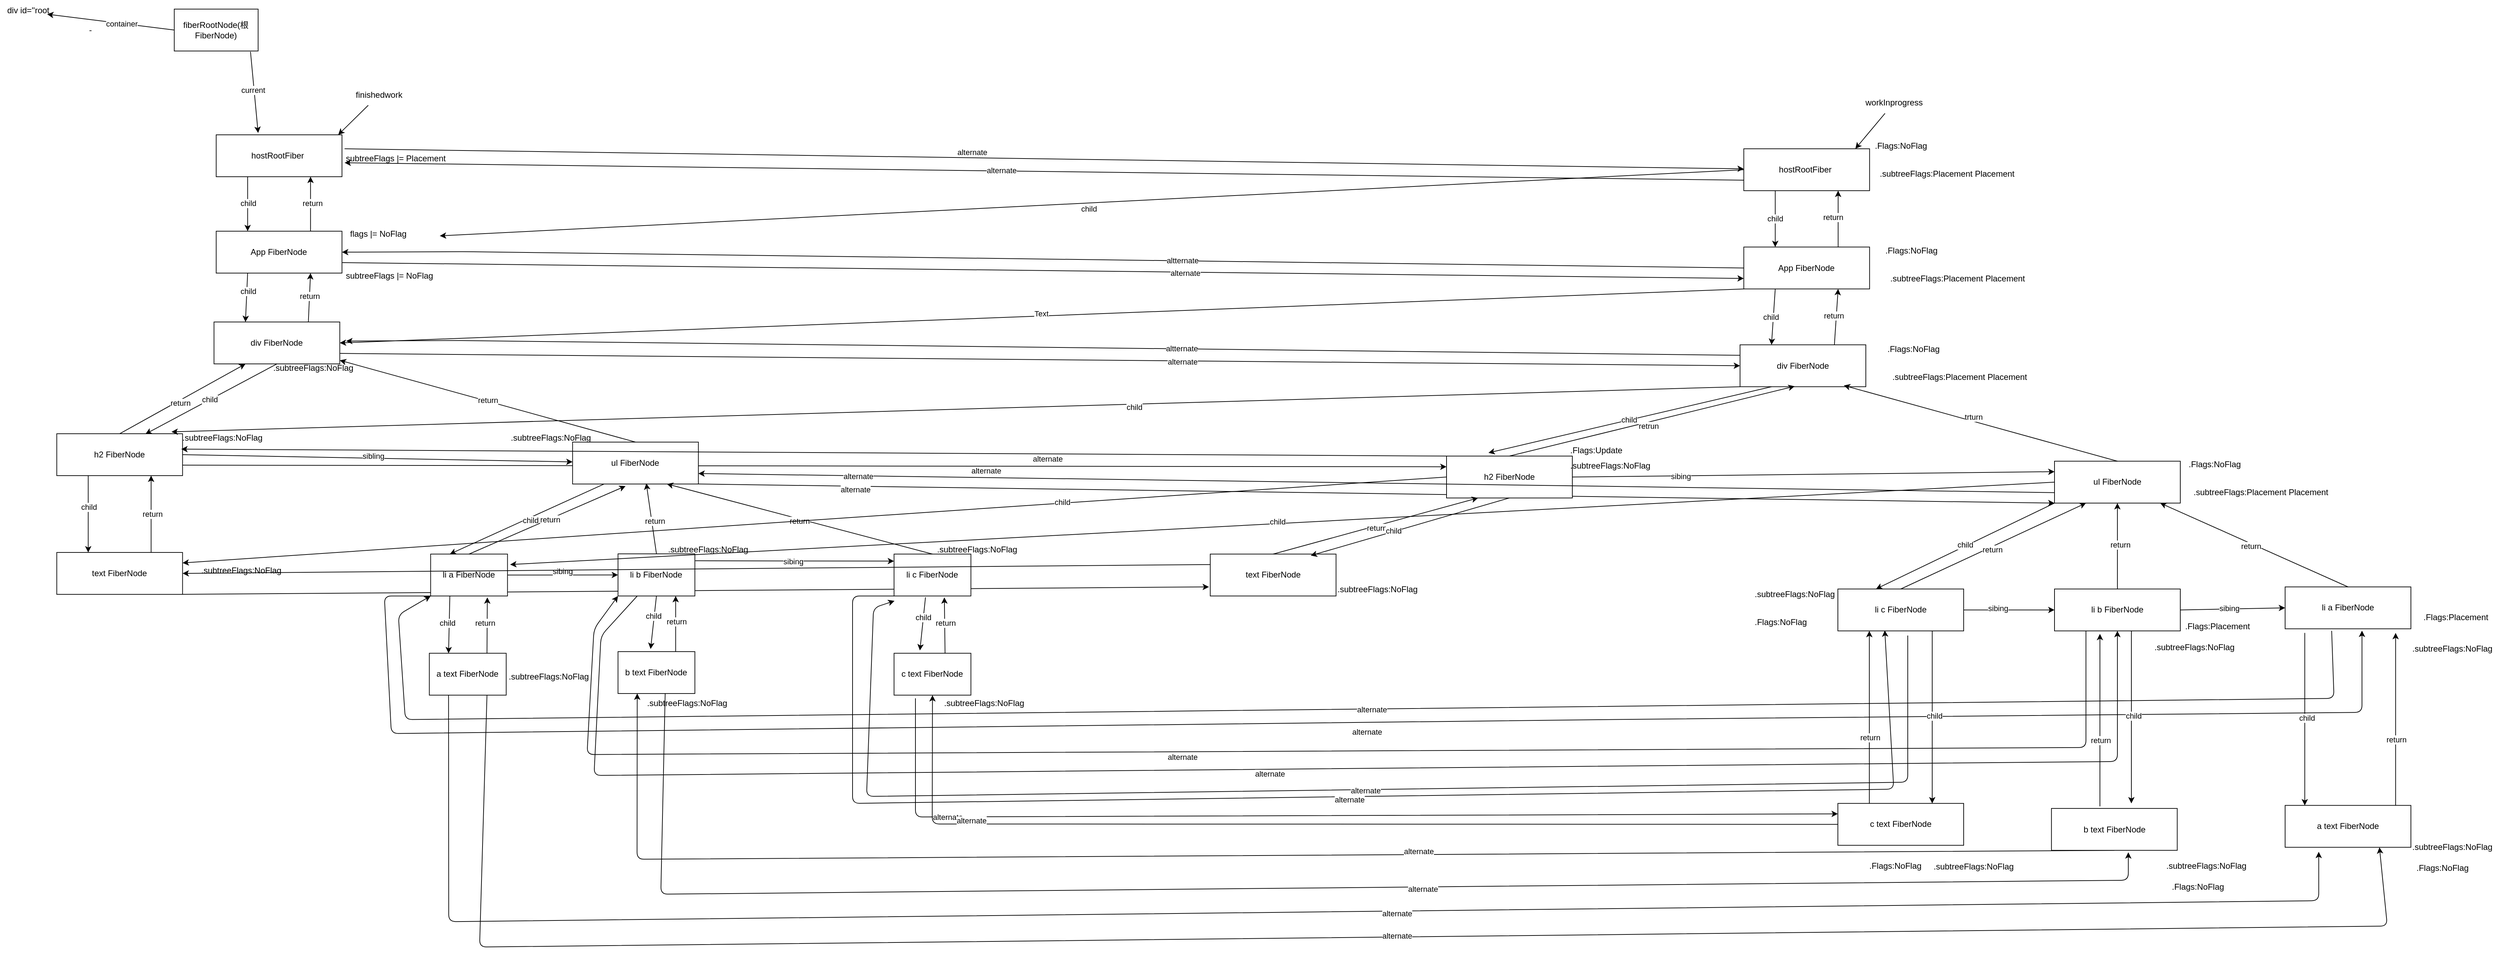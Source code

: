 <mxfile>
    <diagram id="gsPX4oTVRDO457Spd-DP" name="Page-1">
        <mxGraphModel dx="-7962" dy="-8351" grid="1" gridSize="10" guides="1" tooltips="1" connect="1" arrows="1" fold="1" page="1" pageScale="1" pageWidth="10000" pageHeight="10000" math="0" shadow="0">
            <root>
                <mxCell id="0"/>
                <mxCell id="1" parent="0"/>
                <mxCell id="218" value=".Flags:Placement" style="text;whiteSpace=wrap;" vertex="1" parent="1">
                    <mxGeometry x="14015" y="11655.6" width="110" height="40" as="geometry"/>
                </mxCell>
                <mxCell id="219" style="edgeStyle=none;html=1;exitX=0.909;exitY=1.018;exitDx=0;exitDy=0;exitPerimeter=0;" edge="1" parent="1" source="221">
                    <mxGeometry relative="1" as="geometry">
                        <mxPoint x="11259.37" y="10963.36" as="targetPoint"/>
                    </mxGeometry>
                </mxCell>
                <mxCell id="220" value="current" style="edgeLabel;html=1;align=center;verticalAlign=middle;resizable=0;points=[];" vertex="1" connectable="0" parent="219">
                    <mxGeometry x="-0.067" y="-2" relative="1" as="geometry">
                        <mxPoint as="offset"/>
                    </mxGeometry>
                </mxCell>
                <mxCell id="221" value="fiberRootNode(根FiberNode)" style="rounded=0;whiteSpace=wrap;html=1;" vertex="1" parent="1">
                    <mxGeometry x="11139.37" y="10786.04" width="120" height="60" as="geometry"/>
                </mxCell>
                <mxCell id="222" value="-" style="text;html=1;align=center;verticalAlign=middle;resizable=0;points=[];autosize=1;strokeColor=none;fillColor=none;" vertex="1" parent="1">
                    <mxGeometry x="11004.37" y="10801.04" width="30" height="30" as="geometry"/>
                </mxCell>
                <mxCell id="223" value="" style="endArrow=classic;html=1;exitX=0;exitY=0.5;exitDx=0;exitDy=0;" edge="1" parent="1" source="221">
                    <mxGeometry width="50" height="50" relative="1" as="geometry">
                        <mxPoint x="10719.37" y="10846.04" as="sourcePoint"/>
                        <mxPoint x="10957.5" y="10793.36" as="targetPoint"/>
                    </mxGeometry>
                </mxCell>
                <mxCell id="224" value="container" style="edgeLabel;html=1;align=center;verticalAlign=middle;resizable=0;points=[];" vertex="1" connectable="0" parent="223">
                    <mxGeometry x="-0.156" relative="1" as="geometry">
                        <mxPoint x="1" as="offset"/>
                    </mxGeometry>
                </mxCell>
                <mxCell id="225" style="edgeStyle=none;html=1;exitX=0.25;exitY=1;exitDx=0;exitDy=0;entryX=0.25;entryY=0;entryDx=0;entryDy=0;" edge="1" parent="1" source="227" target="233">
                    <mxGeometry relative="1" as="geometry"/>
                </mxCell>
                <mxCell id="226" value="child" style="edgeLabel;html=1;align=center;verticalAlign=middle;resizable=0;points=[];" vertex="1" connectable="0" parent="225">
                    <mxGeometry x="0.165" y="1" relative="1" as="geometry">
                        <mxPoint x="-1" y="-8" as="offset"/>
                    </mxGeometry>
                </mxCell>
                <mxCell id="227" value="hostRootFiber&amp;nbsp;" style="rounded=0;whiteSpace=wrap;html=1;" vertex="1" parent="1">
                    <mxGeometry x="11199.37" y="10966.04" width="180" height="60" as="geometry"/>
                </mxCell>
                <mxCell id="228" style="edgeStyle=none;html=1;exitX=0.75;exitY=0;exitDx=0;exitDy=0;entryX=0.75;entryY=1;entryDx=0;entryDy=0;" edge="1" parent="1" source="233" target="227">
                    <mxGeometry relative="1" as="geometry"/>
                </mxCell>
                <mxCell id="229" value="return" style="edgeLabel;html=1;align=center;verticalAlign=middle;resizable=0;points=[];" vertex="1" connectable="0" parent="228">
                    <mxGeometry x="0.034" y="-2" relative="1" as="geometry">
                        <mxPoint as="offset"/>
                    </mxGeometry>
                </mxCell>
                <mxCell id="230" style="edgeStyle=none;html=1;exitX=1;exitY=0.5;exitDx=0;exitDy=0;entryX=1;entryY=0.75;entryDx=0;entryDy=0;" edge="1" parent="1" source="233">
                    <mxGeometry relative="1" as="geometry">
                        <mxPoint x="11203.12" y="11134.04" as="targetPoint"/>
                    </mxGeometry>
                </mxCell>
                <mxCell id="231" style="edgeStyle=none;html=1;exitX=1;exitY=0.75;exitDx=0;exitDy=0;entryX=0;entryY=0.75;entryDx=0;entryDy=0;" edge="1" parent="1" source="233" target="334">
                    <mxGeometry relative="1" as="geometry"/>
                </mxCell>
                <mxCell id="232" value="alternate" style="edgeLabel;html=1;align=center;verticalAlign=middle;resizable=0;points=[];" vertex="1" connectable="0" parent="231">
                    <mxGeometry x="0.203" y="-1" relative="1" as="geometry">
                        <mxPoint as="offset"/>
                    </mxGeometry>
                </mxCell>
                <mxCell id="233" value="App FiberNode" style="rounded=0;whiteSpace=wrap;html=1;" vertex="1" parent="1">
                    <mxGeometry x="11199.37" y="11104.04" width="180" height="60" as="geometry"/>
                </mxCell>
                <mxCell id="234" style="edgeStyle=none;html=1;exitX=0.25;exitY=1;exitDx=0;exitDy=0;entryX=0.25;entryY=0;entryDx=0;entryDy=0;" edge="1" parent="1" target="238">
                    <mxGeometry relative="1" as="geometry">
                        <mxPoint x="11244.37" y="11164.04" as="sourcePoint"/>
                    </mxGeometry>
                </mxCell>
                <mxCell id="235" value="child" style="edgeLabel;html=1;align=center;verticalAlign=middle;resizable=0;points=[];" vertex="1" connectable="0" parent="234">
                    <mxGeometry x="-0.264" y="2" relative="1" as="geometry">
                        <mxPoint as="offset"/>
                    </mxGeometry>
                </mxCell>
                <mxCell id="236" style="edgeStyle=none;html=1;exitX=0.75;exitY=0;exitDx=0;exitDy=0;entryX=0.75;entryY=1;entryDx=0;entryDy=0;" edge="1" parent="1" source="238">
                    <mxGeometry relative="1" as="geometry">
                        <mxPoint x="11334.37" y="11164.04" as="targetPoint"/>
                    </mxGeometry>
                </mxCell>
                <mxCell id="237" value="return" style="edgeLabel;html=1;align=center;verticalAlign=middle;resizable=0;points=[];" vertex="1" connectable="0" parent="236">
                    <mxGeometry x="0.052" relative="1" as="geometry">
                        <mxPoint as="offset"/>
                    </mxGeometry>
                </mxCell>
                <mxCell id="238" value="div FiberNode" style="rounded=0;whiteSpace=wrap;html=1;" vertex="1" parent="1">
                    <mxGeometry x="11196.24" y="11234.04" width="180" height="60" as="geometry"/>
                </mxCell>
                <mxCell id="239" style="edgeStyle=none;html=1;exitX=0.5;exitY=0;exitDx=0;exitDy=0;entryX=0.25;entryY=1;entryDx=0;entryDy=0;" edge="1" parent="1" source="247" target="238">
                    <mxGeometry relative="1" as="geometry"/>
                </mxCell>
                <mxCell id="240" value="return" style="edgeLabel;html=1;align=center;verticalAlign=middle;resizable=0;points=[];" vertex="1" connectable="0" parent="239">
                    <mxGeometry x="-0.057" y="-3" relative="1" as="geometry">
                        <mxPoint as="offset"/>
                    </mxGeometry>
                </mxCell>
                <mxCell id="241" style="edgeStyle=none;html=1;exitX=1;exitY=0.5;exitDx=0;exitDy=0;" edge="1" parent="1" source="247" target="254">
                    <mxGeometry relative="1" as="geometry"/>
                </mxCell>
                <mxCell id="242" value="sibling" style="edgeLabel;html=1;align=center;verticalAlign=middle;resizable=0;points=[];" vertex="1" connectable="0" parent="241">
                    <mxGeometry x="-0.022" y="3" relative="1" as="geometry">
                        <mxPoint as="offset"/>
                    </mxGeometry>
                </mxCell>
                <mxCell id="243" style="edgeStyle=none;html=1;exitX=0.25;exitY=1;exitDx=0;exitDy=0;entryX=0.25;entryY=0;entryDx=0;entryDy=0;" edge="1" parent="1" source="247" target="263">
                    <mxGeometry relative="1" as="geometry"/>
                </mxCell>
                <mxCell id="244" value="child" style="edgeLabel;html=1;align=center;verticalAlign=middle;resizable=0;points=[];" vertex="1" connectable="0" parent="243">
                    <mxGeometry x="-0.191" y="1" relative="1" as="geometry">
                        <mxPoint as="offset"/>
                    </mxGeometry>
                </mxCell>
                <mxCell id="245" style="edgeStyle=none;html=1;exitX=1;exitY=0.75;exitDx=0;exitDy=0;" edge="1" parent="1" source="247">
                    <mxGeometry relative="1" as="geometry">
                        <mxPoint x="12960" y="11441.36" as="targetPoint"/>
                    </mxGeometry>
                </mxCell>
                <mxCell id="246" value="alternate" style="edgeLabel;html=1;align=center;verticalAlign=middle;resizable=0;points=[];" vertex="1" connectable="0" parent="245">
                    <mxGeometry x="0.27" y="-6" relative="1" as="geometry">
                        <mxPoint x="1" as="offset"/>
                    </mxGeometry>
                </mxCell>
                <mxCell id="247" value="h2 FiberNode" style="rounded=0;whiteSpace=wrap;html=1;" vertex="1" parent="1">
                    <mxGeometry x="10971.24" y="11394.04" width="180" height="60" as="geometry"/>
                </mxCell>
                <mxCell id="248" style="edgeStyle=none;html=1;exitX=0.5;exitY=0;exitDx=0;exitDy=0;" edge="1" parent="1" source="254" target="238">
                    <mxGeometry relative="1" as="geometry"/>
                </mxCell>
                <mxCell id="249" value="return" style="edgeLabel;html=1;align=center;verticalAlign=middle;resizable=0;points=[];" vertex="1" connectable="0" parent="248">
                    <mxGeometry x="0.003" y="-2" relative="1" as="geometry">
                        <mxPoint as="offset"/>
                    </mxGeometry>
                </mxCell>
                <mxCell id="250" style="edgeStyle=none;html=1;exitX=0.25;exitY=1;exitDx=0;exitDy=0;entryX=0.25;entryY=0;entryDx=0;entryDy=0;" edge="1" parent="1" source="254" target="272">
                    <mxGeometry relative="1" as="geometry"/>
                </mxCell>
                <mxCell id="251" value="child" style="edgeLabel;html=1;align=center;verticalAlign=middle;resizable=0;points=[];" vertex="1" connectable="0" parent="250">
                    <mxGeometry x="-0.03" y="3" relative="1" as="geometry">
                        <mxPoint as="offset"/>
                    </mxGeometry>
                </mxCell>
                <mxCell id="252" style="edgeStyle=none;html=1;exitX=1;exitY=1;exitDx=0;exitDy=0;entryX=0;entryY=1;entryDx=0;entryDy=0;" edge="1" parent="1" source="254" target="357">
                    <mxGeometry relative="1" as="geometry"/>
                </mxCell>
                <mxCell id="253" value="alternate" style="edgeLabel;html=1;align=center;verticalAlign=middle;resizable=0;points=[];" vertex="1" connectable="0" parent="252">
                    <mxGeometry x="-0.768" y="-5" relative="1" as="geometry">
                        <mxPoint x="-1" as="offset"/>
                    </mxGeometry>
                </mxCell>
                <mxCell id="254" value="ul FiberNode" style="rounded=0;whiteSpace=wrap;html=1;" vertex="1" parent="1">
                    <mxGeometry x="11709.37" y="11406.04" width="180" height="60" as="geometry"/>
                </mxCell>
                <mxCell id="255" style="edgeStyle=none;html=1;exitX=0.5;exitY=1;exitDx=0;exitDy=0;entryX=0.705;entryY=0.007;entryDx=0;entryDy=0;entryPerimeter=0;" edge="1" parent="1" source="238" target="247">
                    <mxGeometry relative="1" as="geometry"/>
                </mxCell>
                <mxCell id="256" value="child" style="edgeLabel;html=1;align=center;verticalAlign=middle;resizable=0;points=[];" vertex="1" connectable="0" parent="255">
                    <mxGeometry x="0.023" relative="1" as="geometry">
                        <mxPoint y="-1" as="offset"/>
                    </mxGeometry>
                </mxCell>
                <mxCell id="257" value="div id=&#39;&#39;root" style="text;html=1;align=center;verticalAlign=middle;resizable=0;points=[];autosize=1;strokeColor=none;fillColor=none;" vertex="1" parent="1">
                    <mxGeometry x="10890" y="10773.36" width="80" height="30" as="geometry"/>
                </mxCell>
                <mxCell id="258" style="edgeStyle=none;html=1;entryX=1;entryY=0;entryDx=0;entryDy=0;" edge="1" parent="1" source="259">
                    <mxGeometry relative="1" as="geometry">
                        <mxPoint x="11374" y="10966.04" as="targetPoint"/>
                    </mxGeometry>
                </mxCell>
                <mxCell id="259" value="finishedwork" style="text;html=1;align=center;verticalAlign=middle;resizable=0;points=[];autosize=1;strokeColor=none;fillColor=none;" vertex="1" parent="1">
                    <mxGeometry x="11387.23" y="10893.72" width="90" height="30" as="geometry"/>
                </mxCell>
                <mxCell id="260" style="edgeStyle=none;html=1;exitX=0.75;exitY=0;exitDx=0;exitDy=0;entryX=0.75;entryY=1;entryDx=0;entryDy=0;" edge="1" parent="1" source="263" target="247">
                    <mxGeometry relative="1" as="geometry"/>
                </mxCell>
                <mxCell id="261" value="return" style="edgeLabel;html=1;align=center;verticalAlign=middle;resizable=0;points=[];" vertex="1" connectable="0" parent="260">
                    <mxGeometry x="0.023" y="-2" relative="1" as="geometry">
                        <mxPoint y="1" as="offset"/>
                    </mxGeometry>
                </mxCell>
                <mxCell id="262" style="edgeStyle=none;html=1;exitX=1;exitY=1;exitDx=0;exitDy=0;" edge="1" parent="1" source="263">
                    <mxGeometry relative="1" as="geometry">
                        <mxPoint x="12620" y="11613.36" as="targetPoint"/>
                    </mxGeometry>
                </mxCell>
                <mxCell id="263" value="text FiberNode" style="rounded=0;whiteSpace=wrap;html=1;" vertex="1" parent="1">
                    <mxGeometry x="10971.24" y="11564.04" width="180" height="60" as="geometry"/>
                </mxCell>
                <mxCell id="264" value=".subtreeFlags:NoFlag" style="text;whiteSpace=wrap;" vertex="1" parent="1">
                    <mxGeometry x="11616.24" y="11728.36" width="110" height="40" as="geometry"/>
                </mxCell>
                <mxCell id="265" value=".subtreeFlags:NoFlag" style="text;whiteSpace=wrap;" vertex="1" parent="1">
                    <mxGeometry x="11149.37" y="11386.04" width="110" height="40" as="geometry"/>
                </mxCell>
                <mxCell id="266" style="edgeStyle=none;html=1;exitX=1;exitY=0.5;exitDx=0;exitDy=0;entryX=0;entryY=0.5;entryDx=0;entryDy=0;" edge="1" parent="1" source="272" target="277">
                    <mxGeometry relative="1" as="geometry"/>
                </mxCell>
                <mxCell id="267" value="sibing" style="edgeLabel;html=1;align=center;verticalAlign=middle;resizable=0;points=[];" vertex="1" connectable="0" parent="266">
                    <mxGeometry x="-0.008" y="6" relative="1" as="geometry">
                        <mxPoint as="offset"/>
                    </mxGeometry>
                </mxCell>
                <mxCell id="268" style="edgeStyle=none;html=1;exitX=0.25;exitY=1;exitDx=0;exitDy=0;entryX=0.25;entryY=0;entryDx=0;entryDy=0;" edge="1" parent="1" source="272" target="292">
                    <mxGeometry relative="1" as="geometry"/>
                </mxCell>
                <mxCell id="269" value="child" style="edgeLabel;html=1;align=center;verticalAlign=middle;resizable=0;points=[];" vertex="1" connectable="0" parent="268">
                    <mxGeometry x="-0.058" y="-3" relative="1" as="geometry">
                        <mxPoint as="offset"/>
                    </mxGeometry>
                </mxCell>
                <mxCell id="270" style="edgeStyle=none;html=1;exitX=0;exitY=1;exitDx=0;exitDy=0;" edge="1" parent="1" source="272">
                    <mxGeometry relative="1" as="geometry">
                        <mxPoint x="14270" y="11676" as="targetPoint"/>
                        <Array as="points">
                            <mxPoint x="11440" y="11626.36"/>
                            <mxPoint x="11450" y="11823.36"/>
                            <mxPoint x="13190" y="11803.36"/>
                            <mxPoint x="14270" y="11793"/>
                        </Array>
                    </mxGeometry>
                </mxCell>
                <mxCell id="271" value="alternate" style="edgeLabel;html=1;align=center;verticalAlign=middle;resizable=0;points=[];" vertex="1" connectable="0" parent="270">
                    <mxGeometry x="0.037" y="-13" relative="1" as="geometry">
                        <mxPoint as="offset"/>
                    </mxGeometry>
                </mxCell>
                <mxCell id="272" value="li a FiberNode" style="rounded=0;whiteSpace=wrap;html=1;" vertex="1" parent="1">
                    <mxGeometry x="11506.24" y="11566.36" width="110" height="60" as="geometry"/>
                </mxCell>
                <mxCell id="273" style="edgeStyle=none;html=1;exitX=1.006;exitY=0.164;exitDx=0;exitDy=0;entryX=0;entryY=0.75;entryDx=0;entryDy=0;exitPerimeter=0;" edge="1" parent="1" source="277">
                    <mxGeometry relative="1" as="geometry">
                        <mxPoint x="11919.37" y="11576.36" as="sourcePoint"/>
                        <mxPoint x="12169.37" y="11576.44" as="targetPoint"/>
                    </mxGeometry>
                </mxCell>
                <mxCell id="274" value="sibing" style="edgeLabel;html=1;align=center;verticalAlign=middle;resizable=0;points=[];" vertex="1" connectable="0" parent="273">
                    <mxGeometry x="-0.016" y="-1" relative="1" as="geometry">
                        <mxPoint as="offset"/>
                    </mxGeometry>
                </mxCell>
                <mxCell id="275" style="edgeStyle=none;html=1;exitX=0.25;exitY=1;exitDx=0;exitDy=0;entryX=0.5;entryY=1;entryDx=0;entryDy=0;" edge="1" parent="1" source="277" target="386">
                    <mxGeometry relative="1" as="geometry">
                        <mxPoint x="11750" y="11933.36" as="targetPoint"/>
                        <Array as="points">
                            <mxPoint x="11750" y="11683.36"/>
                            <mxPoint x="11740" y="11883.36"/>
                            <mxPoint x="13920" y="11863.36"/>
                        </Array>
                    </mxGeometry>
                </mxCell>
                <mxCell id="276" value="alternate" style="edgeLabel;html=1;align=center;verticalAlign=middle;resizable=0;points=[];" vertex="1" connectable="0" parent="275">
                    <mxGeometry x="-0.058" y="-5" relative="1" as="geometry">
                        <mxPoint x="-1" y="1" as="offset"/>
                    </mxGeometry>
                </mxCell>
                <mxCell id="277" value="li b FiberNode" style="rounded=0;whiteSpace=wrap;html=1;" vertex="1" parent="1">
                    <mxGeometry x="11774.37" y="11566.04" width="110" height="60.32" as="geometry"/>
                </mxCell>
                <mxCell id="278" style="edgeStyle=none;html=1;exitX=0.5;exitY=0;exitDx=0;exitDy=0;entryX=0.75;entryY=1;entryDx=0;entryDy=0;" edge="1" parent="1" source="282" target="254">
                    <mxGeometry relative="1" as="geometry"/>
                </mxCell>
                <mxCell id="279" value="return" style="edgeLabel;html=1;align=center;verticalAlign=middle;resizable=0;points=[];" vertex="1" connectable="0" parent="278">
                    <mxGeometry x="-0.002" y="3" relative="1" as="geometry">
                        <mxPoint as="offset"/>
                    </mxGeometry>
                </mxCell>
                <mxCell id="280" style="edgeStyle=none;html=1;exitX=0;exitY=1;exitDx=0;exitDy=0;entryX=0.373;entryY=0.988;entryDx=0;entryDy=0;entryPerimeter=0;" edge="1" parent="1" source="282" target="379">
                    <mxGeometry relative="1" as="geometry">
                        <mxPoint x="12140" y="11963.36" as="targetPoint"/>
                        <Array as="points">
                            <mxPoint x="12110" y="11626.36"/>
                            <mxPoint x="12110" y="11923.36"/>
                            <mxPoint x="13600" y="11903"/>
                        </Array>
                    </mxGeometry>
                </mxCell>
                <mxCell id="281" value="alternate" style="edgeLabel;html=1;align=center;verticalAlign=middle;resizable=0;points=[];" vertex="1" connectable="0" parent="280">
                    <mxGeometry x="0.03" y="-4" relative="1" as="geometry">
                        <mxPoint x="-1" as="offset"/>
                    </mxGeometry>
                </mxCell>
                <mxCell id="282" value="li c FiberNode" style="rounded=0;whiteSpace=wrap;html=1;" vertex="1" parent="1">
                    <mxGeometry x="12169.37" y="11566.36" width="110" height="60" as="geometry"/>
                </mxCell>
                <mxCell id="283" style="edgeStyle=none;html=1;exitX=0.5;exitY=0;exitDx=0;exitDy=0;entryX=0.421;entryY=1.049;entryDx=0;entryDy=0;entryPerimeter=0;" edge="1" parent="1" source="272" target="254">
                    <mxGeometry relative="1" as="geometry"/>
                </mxCell>
                <mxCell id="284" value="return" style="edgeLabel;html=1;align=center;verticalAlign=middle;resizable=0;points=[];" vertex="1" connectable="0" parent="283">
                    <mxGeometry x="0.033" y="-1" relative="1" as="geometry">
                        <mxPoint as="offset"/>
                    </mxGeometry>
                </mxCell>
                <mxCell id="285" style="edgeStyle=none;html=1;exitX=0.5;exitY=0;exitDx=0;exitDy=0;entryX=0.586;entryY=0.984;entryDx=0;entryDy=0;entryPerimeter=0;" edge="1" parent="1" source="277" target="254">
                    <mxGeometry relative="1" as="geometry">
                        <mxPoint x="11664.37" y="11456.04" as="targetPoint"/>
                    </mxGeometry>
                </mxCell>
                <mxCell id="286" value="return" style="edgeLabel;html=1;align=center;verticalAlign=middle;resizable=0;points=[];" vertex="1" connectable="0" parent="285">
                    <mxGeometry x="-0.077" y="-4" relative="1" as="geometry">
                        <mxPoint as="offset"/>
                    </mxGeometry>
                </mxCell>
                <mxCell id="287" style="edgeStyle=none;html=1;entryX=0;entryY=0.25;entryDx=0;entryDy=0;" edge="1" parent="1" target="398">
                    <mxGeometry relative="1" as="geometry">
                        <Array as="points">
                            <mxPoint x="12200" y="11942.82"/>
                        </Array>
                        <mxPoint x="12200" y="11772.82" as="sourcePoint"/>
                    </mxGeometry>
                </mxCell>
                <mxCell id="288" value="alternate" style="edgeLabel;html=1;align=center;verticalAlign=middle;resizable=0;points=[];" vertex="1" connectable="0" parent="287">
                    <mxGeometry x="-0.711" relative="1" as="geometry">
                        <mxPoint as="offset"/>
                    </mxGeometry>
                </mxCell>
                <mxCell id="289" style="edgeStyle=none;html=1;exitX=0.25;exitY=1;exitDx=0;exitDy=0;" edge="1" parent="1" source="292">
                    <mxGeometry relative="1" as="geometry">
                        <mxPoint x="14208.13" y="11992.68" as="targetPoint"/>
                        <Array as="points">
                            <mxPoint x="11532.13" y="12092.68"/>
                            <mxPoint x="14208.13" y="12062.68"/>
                        </Array>
                    </mxGeometry>
                </mxCell>
                <mxCell id="290" value="alternate" style="edgeLabel;html=1;align=center;verticalAlign=middle;resizable=0;points=[];" vertex="1" connectable="0" parent="289">
                    <mxGeometry x="0.096" y="-3" relative="1" as="geometry">
                        <mxPoint x="-2" as="offset"/>
                    </mxGeometry>
                </mxCell>
                <mxCell id="291" style="edgeStyle=none;html=1;exitX=0.75;exitY=1;exitDx=0;exitDy=0;entryX=0.75;entryY=1;entryDx=0;entryDy=0;" edge="1" parent="1" source="292" target="414">
                    <mxGeometry relative="1" as="geometry">
                        <Array as="points">
                            <mxPoint x="11576.26" y="12129.03"/>
                            <mxPoint x="14306.26" y="12099.03"/>
                        </Array>
                    </mxGeometry>
                </mxCell>
                <mxCell id="292" value="a text FiberNode" style="rounded=0;whiteSpace=wrap;html=1;" vertex="1" parent="1">
                    <mxGeometry x="11504.37" y="11708.36" width="110" height="60" as="geometry"/>
                </mxCell>
                <mxCell id="293" style="edgeStyle=none;html=1;exitX=0.75;exitY=0;exitDx=0;exitDy=0;" edge="1" parent="1" source="292">
                    <mxGeometry relative="1" as="geometry">
                        <mxPoint x="11587.37" y="11628.36" as="targetPoint"/>
                    </mxGeometry>
                </mxCell>
                <mxCell id="294" value="return" style="edgeLabel;html=1;align=center;verticalAlign=middle;resizable=0;points=[];" vertex="1" connectable="0" parent="293">
                    <mxGeometry x="0.093" y="3" relative="1" as="geometry">
                        <mxPoint as="offset"/>
                    </mxGeometry>
                </mxCell>
                <mxCell id="295" value=".subtreeFlags:NoFlag" style="text;whiteSpace=wrap;" vertex="1" parent="1">
                    <mxGeometry x="11176.24" y="11576.36" width="110" height="40" as="geometry"/>
                </mxCell>
                <mxCell id="296" style="edgeStyle=none;html=1;exitX=0.75;exitY=0;exitDx=0;exitDy=0;entryX=0.75;entryY=1;entryDx=0;entryDy=0;" edge="1" parent="1" source="298" target="277">
                    <mxGeometry relative="1" as="geometry"/>
                </mxCell>
                <mxCell id="297" value="return" style="edgeLabel;html=1;align=center;verticalAlign=middle;resizable=0;points=[];" vertex="1" connectable="0" parent="296">
                    <mxGeometry x="0.09" y="-1" relative="1" as="geometry">
                        <mxPoint as="offset"/>
                    </mxGeometry>
                </mxCell>
                <mxCell id="298" value="b text FiberNode" style="rounded=0;whiteSpace=wrap;html=1;" vertex="1" parent="1">
                    <mxGeometry x="11774.37" y="11706.04" width="110" height="60" as="geometry"/>
                </mxCell>
                <mxCell id="299" style="edgeStyle=none;html=1;exitX=0.5;exitY=1;exitDx=0;exitDy=0;entryX=0.424;entryY=-0.063;entryDx=0;entryDy=0;entryPerimeter=0;" edge="1" parent="1" source="277" target="298">
                    <mxGeometry relative="1" as="geometry"/>
                </mxCell>
                <mxCell id="300" value="child" style="edgeLabel;html=1;align=center;verticalAlign=middle;resizable=0;points=[];" vertex="1" connectable="0" parent="299">
                    <mxGeometry x="-0.241" y="-1" relative="1" as="geometry">
                        <mxPoint as="offset"/>
                    </mxGeometry>
                </mxCell>
                <mxCell id="301" style="edgeStyle=none;html=1;exitX=0.25;exitY=0;exitDx=0;exitDy=0;" edge="1" parent="1" source="303">
                    <mxGeometry relative="1" as="geometry">
                        <mxPoint x="13935.63" y="11993.36" as="targetPoint"/>
                        <Array as="points">
                            <mxPoint x="11835.63" y="12053.36"/>
                            <mxPoint x="13935.63" y="12033.36"/>
                        </Array>
                    </mxGeometry>
                </mxCell>
                <mxCell id="302" value="alternate" style="edgeLabel;html=1;align=center;verticalAlign=middle;resizable=0;points=[];" vertex="1" connectable="0" parent="301">
                    <mxGeometry x="0.135" y="-3" relative="1" as="geometry">
                        <mxPoint as="offset"/>
                    </mxGeometry>
                </mxCell>
                <mxCell id="303" value=".subtreeFlags:NoFlag" style="text;whiteSpace=wrap;" vertex="1" parent="1">
                    <mxGeometry x="11814.37" y="11766.04" width="110" height="40" as="geometry"/>
                </mxCell>
                <mxCell id="304" value=".subtreeFlags:NoFlag" style="text;whiteSpace=wrap;" vertex="1" parent="1">
                    <mxGeometry x="11844.37" y="11546.04" width="110" height="40" as="geometry"/>
                </mxCell>
                <mxCell id="305" value="c text FiberNode" style="rounded=0;whiteSpace=wrap;html=1;" vertex="1" parent="1">
                    <mxGeometry x="12169.37" y="11708.36" width="110" height="60" as="geometry"/>
                </mxCell>
                <mxCell id="306" style="edgeStyle=none;html=1;exitX=0.75;exitY=0;exitDx=0;exitDy=0;entryX=0.75;entryY=1;entryDx=0;entryDy=0;" edge="1" parent="1">
                    <mxGeometry relative="1" as="geometry">
                        <mxPoint x="12242.37" y="11708.36" as="sourcePoint"/>
                        <mxPoint x="12241.37" y="11628.36" as="targetPoint"/>
                    </mxGeometry>
                </mxCell>
                <mxCell id="307" value="return" style="edgeLabel;html=1;align=center;verticalAlign=middle;resizable=0;points=[];" vertex="1" connectable="0" parent="306">
                    <mxGeometry x="0.09" y="-1" relative="1" as="geometry">
                        <mxPoint as="offset"/>
                    </mxGeometry>
                </mxCell>
                <mxCell id="308" style="edgeStyle=none;html=1;exitX=0.5;exitY=1;exitDx=0;exitDy=0;entryX=0.424;entryY=-0.063;entryDx=0;entryDy=0;entryPerimeter=0;" edge="1" parent="1">
                    <mxGeometry relative="1" as="geometry">
                        <mxPoint x="12214.37" y="11628.36" as="sourcePoint"/>
                        <mxPoint x="12206.37" y="11704.36" as="targetPoint"/>
                    </mxGeometry>
                </mxCell>
                <mxCell id="309" value="child" style="edgeLabel;html=1;align=center;verticalAlign=middle;resizable=0;points=[];" vertex="1" connectable="0" parent="308">
                    <mxGeometry x="-0.241" y="-1" relative="1" as="geometry">
                        <mxPoint as="offset"/>
                    </mxGeometry>
                </mxCell>
                <mxCell id="310" value=".subtreeFlags:NoFlag" style="text;whiteSpace=wrap;" vertex="1" parent="1">
                    <mxGeometry x="12239.37" y="11766.04" width="110" height="40" as="geometry"/>
                </mxCell>
                <mxCell id="311" value=".subtreeFlags:NoFlag" style="text;whiteSpace=wrap;" vertex="1" parent="1">
                    <mxGeometry x="12229.37" y="11546.04" width="110" height="40" as="geometry"/>
                </mxCell>
                <mxCell id="312" value=".subtreeFlags:NoFlag" style="text;whiteSpace=wrap;" vertex="1" parent="1">
                    <mxGeometry x="11619.37" y="11386.04" width="110" height="40" as="geometry"/>
                </mxCell>
                <mxCell id="313" value=".subtreeFlags:NoFlag" style="text;whiteSpace=wrap;" vertex="1" parent="1">
                    <mxGeometry x="11279.37" y="11286.04" width="110" height="40" as="geometry"/>
                </mxCell>
                <mxCell id="314" value="flags |= NoFlag" style="text;whiteSpace=wrap;" vertex="1" parent="1">
                    <mxGeometry x="11389.37" y="11094.04" width="130" height="40" as="geometry"/>
                </mxCell>
                <mxCell id="315" style="edgeStyle=none;html=1;exitX=0;exitY=0;exitDx=0;exitDy=0;" edge="1" parent="1" source="317" target="325">
                    <mxGeometry relative="1" as="geometry">
                        <mxPoint x="11507.5" y="10963.36" as="targetPoint"/>
                    </mxGeometry>
                </mxCell>
                <mxCell id="316" value="alternate" style="edgeLabel;html=1;align=center;verticalAlign=middle;resizable=0;points=[];" vertex="1" connectable="0" parent="315">
                    <mxGeometry x="-0.103" y="8" relative="1" as="geometry">
                        <mxPoint as="offset"/>
                    </mxGeometry>
                </mxCell>
                <mxCell id="317" value="subtreeFlags |= Placement" style="text;whiteSpace=wrap;" vertex="1" parent="1">
                    <mxGeometry x="11383.12" y="10986.04" width="162.5" height="40" as="geometry"/>
                </mxCell>
                <mxCell id="318" value="subtreeFlags |= NoFlag" style="text;whiteSpace=wrap;" vertex="1" parent="1">
                    <mxGeometry x="11383.12" y="11154.04" width="130" height="37.68" as="geometry"/>
                </mxCell>
                <mxCell id="319" style="edgeStyle=none;html=1;exitX=0;exitY=0.75;exitDx=0;exitDy=0;entryX=0;entryY=0.5;entryDx=0;entryDy=0;" edge="1" parent="1" source="325" target="317">
                    <mxGeometry relative="1" as="geometry"/>
                </mxCell>
                <mxCell id="320" value="alternate" style="edgeLabel;html=1;align=center;verticalAlign=middle;resizable=0;points=[];" vertex="1" connectable="0" parent="319">
                    <mxGeometry x="0.06" y="-1" relative="1" as="geometry">
                        <mxPoint x="-1" as="offset"/>
                    </mxGeometry>
                </mxCell>
                <mxCell id="321" style="edgeStyle=none;html=1;exitX=0;exitY=0.5;exitDx=0;exitDy=0;" edge="1" parent="1" source="325" target="314">
                    <mxGeometry relative="1" as="geometry">
                        <mxPoint x="12803.86" y="10998.36" as="sourcePoint"/>
                        <mxPoint x="11497.5" y="11104.04" as="targetPoint"/>
                    </mxGeometry>
                </mxCell>
                <mxCell id="322" value="child" style="edgeLabel;html=1;align=center;verticalAlign=middle;resizable=0;points=[];" vertex="1" connectable="0" parent="321">
                    <mxGeometry x="0.007" y="8" relative="1" as="geometry">
                        <mxPoint x="1" as="offset"/>
                    </mxGeometry>
                </mxCell>
                <mxCell id="323" style="edgeStyle=none;html=1;exitX=0.25;exitY=1;exitDx=0;exitDy=0;entryX=0.25;entryY=0;entryDx=0;entryDy=0;" edge="1" parent="1" source="325" target="334">
                    <mxGeometry relative="1" as="geometry"/>
                </mxCell>
                <mxCell id="324" value="child" style="edgeLabel;html=1;align=center;verticalAlign=middle;resizable=0;points=[];" vertex="1" connectable="0" parent="323">
                    <mxGeometry x="0.015" y="-1" relative="1" as="geometry">
                        <mxPoint y="-1" as="offset"/>
                    </mxGeometry>
                </mxCell>
                <mxCell id="325" value="hostRootFiber&amp;nbsp;" style="rounded=0;whiteSpace=wrap;html=1;" vertex="1" parent="1">
                    <mxGeometry x="13385.37" y="10986.04" width="180" height="60" as="geometry"/>
                </mxCell>
                <mxCell id="326" style="edgeStyle=none;html=1;exitX=0;exitY=0.5;exitDx=0;exitDy=0;entryX=1;entryY=0.5;entryDx=0;entryDy=0;" edge="1" parent="1" source="334" target="233">
                    <mxGeometry relative="1" as="geometry">
                        <mxPoint x="11527.5" y="11143.36" as="targetPoint"/>
                        <Array as="points">
                            <mxPoint x="11557.5" y="11133.36"/>
                        </Array>
                    </mxGeometry>
                </mxCell>
                <mxCell id="327" value="altternate" style="edgeLabel;html=1;align=center;verticalAlign=middle;resizable=0;points=[];" vertex="1" connectable="0" parent="326">
                    <mxGeometry x="-0.199" y="-1" relative="1" as="geometry">
                        <mxPoint as="offset"/>
                    </mxGeometry>
                </mxCell>
                <mxCell id="328" style="edgeStyle=none;html=1;exitX=0;exitY=1;exitDx=0;exitDy=0;entryX=1;entryY=0.5;entryDx=0;entryDy=0;" edge="1" parent="1" source="334" target="238">
                    <mxGeometry relative="1" as="geometry"/>
                </mxCell>
                <mxCell id="329" value="Text" style="edgeLabel;html=1;align=center;verticalAlign=middle;resizable=0;points=[];" vertex="1" connectable="0" parent="328">
                    <mxGeometry x="0.002" y="-4" relative="1" as="geometry">
                        <mxPoint x="1" as="offset"/>
                    </mxGeometry>
                </mxCell>
                <mxCell id="330" style="edgeStyle=none;html=1;exitX=0.75;exitY=0;exitDx=0;exitDy=0;entryX=0.75;entryY=1;entryDx=0;entryDy=0;" edge="1" parent="1" source="334" target="325">
                    <mxGeometry relative="1" as="geometry"/>
                </mxCell>
                <mxCell id="331" value="return" style="edgeLabel;html=1;align=center;verticalAlign=middle;resizable=0;points=[];" vertex="1" connectable="0" parent="330">
                    <mxGeometry x="0.062" y="8" relative="1" as="geometry">
                        <mxPoint as="offset"/>
                    </mxGeometry>
                </mxCell>
                <mxCell id="332" style="edgeStyle=none;html=1;exitX=0.25;exitY=1;exitDx=0;exitDy=0;entryX=0.25;entryY=0;entryDx=0;entryDy=0;" edge="1" parent="1" source="334" target="339">
                    <mxGeometry relative="1" as="geometry"/>
                </mxCell>
                <mxCell id="333" value="child" style="edgeLabel;html=1;align=center;verticalAlign=middle;resizable=0;points=[];" vertex="1" connectable="0" parent="332">
                    <mxGeometry x="-0.006" y="-4" relative="1" as="geometry">
                        <mxPoint as="offset"/>
                    </mxGeometry>
                </mxCell>
                <mxCell id="334" value="App FiberNode" style="rounded=0;whiteSpace=wrap;html=1;" vertex="1" parent="1">
                    <mxGeometry x="13385.37" y="11126.72" width="180" height="60" as="geometry"/>
                </mxCell>
                <mxCell id="335" style="edgeStyle=none;html=1;exitX=0.75;exitY=0;exitDx=0;exitDy=0;entryX=0.75;entryY=1;entryDx=0;entryDy=0;" edge="1" parent="1" source="339" target="334">
                    <mxGeometry relative="1" as="geometry"/>
                </mxCell>
                <mxCell id="336" value="return" style="edgeLabel;html=1;align=center;verticalAlign=middle;resizable=0;points=[];" vertex="1" connectable="0" parent="335">
                    <mxGeometry x="0.03" y="4" relative="1" as="geometry">
                        <mxPoint as="offset"/>
                    </mxGeometry>
                </mxCell>
                <mxCell id="337" style="edgeStyle=none;html=1;exitX=0.25;exitY=1;exitDx=0;exitDy=0;" edge="1" parent="1" source="339">
                    <mxGeometry relative="1" as="geometry">
                        <mxPoint x="13020" y="11421.36" as="targetPoint"/>
                    </mxGeometry>
                </mxCell>
                <mxCell id="338" value="child" style="edgeLabel;html=1;align=center;verticalAlign=middle;resizable=0;points=[];" vertex="1" connectable="0" parent="337">
                    <mxGeometry x="0.007" y="-1" relative="1" as="geometry">
                        <mxPoint as="offset"/>
                    </mxGeometry>
                </mxCell>
                <mxCell id="339" value="div FiberNode" style="rounded=0;whiteSpace=wrap;html=1;" vertex="1" parent="1">
                    <mxGeometry x="13380" y="11266.72" width="180" height="60" as="geometry"/>
                </mxCell>
                <mxCell id="340" style="edgeStyle=none;html=1;entryX=0;entryY=0.5;entryDx=0;entryDy=0;exitX=1;exitY=0.75;exitDx=0;exitDy=0;" edge="1" parent="1" source="238" target="339">
                    <mxGeometry relative="1" as="geometry">
                        <mxPoint x="11389.37" y="11276.36" as="sourcePoint"/>
                        <mxPoint x="12807.24" y="11266.54" as="targetPoint"/>
                    </mxGeometry>
                </mxCell>
                <mxCell id="341" value="alternate" style="edgeLabel;html=1;align=center;verticalAlign=middle;resizable=0;points=[];" vertex="1" connectable="0" parent="340">
                    <mxGeometry x="0.203" y="-1" relative="1" as="geometry">
                        <mxPoint as="offset"/>
                    </mxGeometry>
                </mxCell>
                <mxCell id="342" style="edgeStyle=none;html=1;exitX=0;exitY=0.25;exitDx=0;exitDy=0;" edge="1" parent="1" source="339">
                    <mxGeometry relative="1" as="geometry">
                        <mxPoint x="11385.36" y="11261.36" as="targetPoint"/>
                        <Array as="points">
                            <mxPoint x="11540.37" y="11260.54"/>
                        </Array>
                        <mxPoint x="12793.23" y="11251.54" as="sourcePoint"/>
                    </mxGeometry>
                </mxCell>
                <mxCell id="343" value="altternate" style="edgeLabel;html=1;align=center;verticalAlign=middle;resizable=0;points=[];" vertex="1" connectable="0" parent="342">
                    <mxGeometry x="-0.199" y="-1" relative="1" as="geometry">
                        <mxPoint as="offset"/>
                    </mxGeometry>
                </mxCell>
                <mxCell id="344" style="edgeStyle=none;html=1;exitX=0;exitY=1;exitDx=0;exitDy=0;entryX=0.912;entryY=-0.045;entryDx=0;entryDy=0;entryPerimeter=0;" edge="1" parent="1" source="339" target="247">
                    <mxGeometry relative="1" as="geometry"/>
                </mxCell>
                <mxCell id="345" value="child" style="edgeLabel;html=1;align=center;verticalAlign=middle;resizable=0;points=[];" vertex="1" connectable="0" parent="344">
                    <mxGeometry x="-0.228" y="4" relative="1" as="geometry">
                        <mxPoint x="-1" as="offset"/>
                    </mxGeometry>
                </mxCell>
                <mxCell id="346" style="edgeStyle=none;html=1;exitX=0;exitY=0.5;exitDx=0;exitDy=0;entryX=1;entryY=0.25;entryDx=0;entryDy=0;" edge="1" parent="1" source="352" target="263">
                    <mxGeometry relative="1" as="geometry"/>
                </mxCell>
                <mxCell id="347" value="child" style="edgeLabel;html=1;align=center;verticalAlign=middle;resizable=0;points=[];" vertex="1" connectable="0" parent="346">
                    <mxGeometry x="-0.392" y="-2" relative="1" as="geometry">
                        <mxPoint as="offset"/>
                    </mxGeometry>
                </mxCell>
                <mxCell id="348" style="edgeStyle=none;html=1;exitX=1;exitY=0.5;exitDx=0;exitDy=0;entryX=0;entryY=0.25;entryDx=0;entryDy=0;" edge="1" parent="1" source="352" target="357">
                    <mxGeometry relative="1" as="geometry"/>
                </mxCell>
                <mxCell id="349" value="sibing" style="edgeLabel;html=1;align=center;verticalAlign=middle;resizable=0;points=[];" vertex="1" connectable="0" parent="348">
                    <mxGeometry x="-0.55" relative="1" as="geometry">
                        <mxPoint x="-1" as="offset"/>
                    </mxGeometry>
                </mxCell>
                <mxCell id="350" style="edgeStyle=none;html=1;exitX=0;exitY=0;exitDx=0;exitDy=0;entryX=0;entryY=0.75;entryDx=0;entryDy=0;" edge="1" parent="1" source="352" target="265">
                    <mxGeometry relative="1" as="geometry"/>
                </mxCell>
                <mxCell id="351" value="alternate" style="edgeLabel;html=1;align=center;verticalAlign=middle;resizable=0;points=[];" vertex="1" connectable="0" parent="350">
                    <mxGeometry x="-0.369" y="7" relative="1" as="geometry">
                        <mxPoint as="offset"/>
                    </mxGeometry>
                </mxCell>
                <mxCell id="352" value="h2 FiberNode" style="rounded=0;whiteSpace=wrap;html=1;" vertex="1" parent="1">
                    <mxGeometry x="12960" y="11426.04" width="180" height="60" as="geometry"/>
                </mxCell>
                <mxCell id="353" style="edgeStyle=none;html=1;exitX=0;exitY=0.5;exitDx=0;exitDy=0;" edge="1" parent="1" source="357">
                    <mxGeometry relative="1" as="geometry">
                        <mxPoint x="11620" y="11581.36" as="targetPoint"/>
                    </mxGeometry>
                </mxCell>
                <mxCell id="354" value="child" style="edgeLabel;html=1;align=center;verticalAlign=middle;resizable=0;points=[];" vertex="1" connectable="0" parent="353">
                    <mxGeometry x="0.006" y="-3" relative="1" as="geometry">
                        <mxPoint x="-1" as="offset"/>
                    </mxGeometry>
                </mxCell>
                <mxCell id="355" style="edgeStyle=none;html=1;exitX=0;exitY=0.75;exitDx=0;exitDy=0;entryX=1;entryY=0.75;entryDx=0;entryDy=0;" edge="1" parent="1" source="357" target="254">
                    <mxGeometry relative="1" as="geometry"/>
                </mxCell>
                <mxCell id="356" value="alternate" style="edgeLabel;html=1;align=center;verticalAlign=middle;resizable=0;points=[];" vertex="1" connectable="0" parent="355">
                    <mxGeometry x="0.764" relative="1" as="geometry">
                        <mxPoint as="offset"/>
                    </mxGeometry>
                </mxCell>
                <mxCell id="357" value="ul FiberNode" style="rounded=0;whiteSpace=wrap;html=1;" vertex="1" parent="1">
                    <mxGeometry x="13830" y="11433.36" width="180" height="60" as="geometry"/>
                </mxCell>
                <mxCell id="358" style="edgeStyle=none;html=1;exitX=0.5;exitY=0;exitDx=0;exitDy=0;entryX=0.434;entryY=0.99;entryDx=0;entryDy=0;entryPerimeter=0;" edge="1" parent="1" source="352" target="339">
                    <mxGeometry relative="1" as="geometry"/>
                </mxCell>
                <mxCell id="359" value="retrun" style="edgeLabel;html=1;align=center;verticalAlign=middle;resizable=0;points=[];" vertex="1" connectable="0" parent="358">
                    <mxGeometry x="-0.037" y="-5" relative="1" as="geometry">
                        <mxPoint x="1" as="offset"/>
                    </mxGeometry>
                </mxCell>
                <mxCell id="360" style="edgeStyle=none;html=1;exitX=0.5;exitY=0;exitDx=0;exitDy=0;entryX=0.825;entryY=0.97;entryDx=0;entryDy=0;entryPerimeter=0;" edge="1" parent="1" source="357" target="339">
                    <mxGeometry relative="1" as="geometry"/>
                </mxCell>
                <mxCell id="361" value="trturn" style="edgeLabel;html=1;align=center;verticalAlign=middle;resizable=0;points=[];" vertex="1" connectable="0" parent="360">
                    <mxGeometry x="0.06" y="-6" relative="1" as="geometry">
                        <mxPoint as="offset"/>
                    </mxGeometry>
                </mxCell>
                <mxCell id="362" style="edgeStyle=none;html=1;exitX=0;exitY=0.25;exitDx=0;exitDy=0;entryX=1;entryY=0.5;entryDx=0;entryDy=0;" edge="1" parent="1" source="365" target="263">
                    <mxGeometry relative="1" as="geometry"/>
                </mxCell>
                <mxCell id="363" style="edgeStyle=none;html=1;exitX=0.5;exitY=0;exitDx=0;exitDy=0;entryX=0.25;entryY=1;entryDx=0;entryDy=0;" edge="1" parent="1" source="365" target="352">
                    <mxGeometry relative="1" as="geometry"/>
                </mxCell>
                <mxCell id="364" value="return" style="edgeLabel;html=1;align=center;verticalAlign=middle;resizable=0;points=[];" vertex="1" connectable="0" parent="363">
                    <mxGeometry x="0.005" y="-3" relative="1" as="geometry">
                        <mxPoint as="offset"/>
                    </mxGeometry>
                </mxCell>
                <mxCell id="365" value="text FiberNode" style="rounded=0;whiteSpace=wrap;html=1;" vertex="1" parent="1">
                    <mxGeometry x="12621.87" y="11566.36" width="180" height="60" as="geometry"/>
                </mxCell>
                <mxCell id="366" style="edgeStyle=none;html=1;exitX=0.5;exitY=1;exitDx=0;exitDy=0;entryX=0.799;entryY=0.035;entryDx=0;entryDy=0;entryPerimeter=0;" edge="1" parent="1" source="352" target="365">
                    <mxGeometry relative="1" as="geometry"/>
                </mxCell>
                <mxCell id="367" value="child" style="edgeLabel;html=1;align=center;verticalAlign=middle;resizable=0;points=[];" vertex="1" connectable="0" parent="366">
                    <mxGeometry x="0.168" y="-2" relative="1" as="geometry">
                        <mxPoint as="offset"/>
                    </mxGeometry>
                </mxCell>
                <mxCell id="368" value=".subtreeFlags:NoFlag" style="text;whiteSpace=wrap;" vertex="1" parent="1">
                    <mxGeometry x="12801.87" y="11603.36" width="110" height="40" as="geometry"/>
                </mxCell>
                <mxCell id="369" value=".subtreeFlags:NoFlag" style="text;whiteSpace=wrap;" vertex="1" parent="1">
                    <mxGeometry x="13135" y="11426.04" width="110" height="40" as="geometry"/>
                </mxCell>
                <mxCell id="370" value=".Flags:Update" style="text;whiteSpace=wrap;" vertex="1" parent="1">
                    <mxGeometry x="13135" y="11404.04" width="110" height="40" as="geometry"/>
                </mxCell>
                <mxCell id="371" style="edgeStyle=none;html=1;exitX=0.37;exitY=1.048;exitDx=0;exitDy=0;entryX=0;entryY=1;entryDx=0;entryDy=0;exitPerimeter=0;" edge="1" parent="1" source="389" target="272">
                    <mxGeometry relative="1" as="geometry">
                        <Array as="points">
                            <mxPoint x="14230" y="11773"/>
                            <mxPoint x="11470" y="11803.36"/>
                            <mxPoint x="11460" y="11653.36"/>
                        </Array>
                    </mxGeometry>
                </mxCell>
                <mxCell id="372" value="alternate" style="edgeLabel;html=1;align=center;verticalAlign=middle;resizable=0;points=[];" vertex="1" connectable="0" parent="371">
                    <mxGeometry x="-0.037" y="1" relative="1" as="geometry">
                        <mxPoint as="offset"/>
                    </mxGeometry>
                </mxCell>
                <mxCell id="373" style="edgeStyle=none;html=1;exitX=0.5;exitY=0;exitDx=0;exitDy=0;entryX=0.25;entryY=1;entryDx=0;entryDy=0;" edge="1" parent="1" source="379" target="357">
                    <mxGeometry relative="1" as="geometry"/>
                </mxCell>
                <mxCell id="374" value="return" style="edgeLabel;html=1;align=center;verticalAlign=middle;resizable=0;points=[];" vertex="1" connectable="0" parent="373">
                    <mxGeometry x="-0.028" y="-3" relative="1" as="geometry">
                        <mxPoint x="1" as="offset"/>
                    </mxGeometry>
                </mxCell>
                <mxCell id="375" style="edgeStyle=none;html=1;exitX=1;exitY=0.5;exitDx=0;exitDy=0;" edge="1" parent="1" source="379" target="386">
                    <mxGeometry relative="1" as="geometry"/>
                </mxCell>
                <mxCell id="376" value="sibing" style="edgeLabel;html=1;align=center;verticalAlign=middle;resizable=0;points=[];" vertex="1" connectable="0" parent="375">
                    <mxGeometry x="-0.257" y="3" relative="1" as="geometry">
                        <mxPoint as="offset"/>
                    </mxGeometry>
                </mxCell>
                <mxCell id="377" style="edgeStyle=none;html=1;exitX=0.75;exitY=1;exitDx=0;exitDy=0;entryX=0.75;entryY=0;entryDx=0;entryDy=0;" edge="1" parent="1" source="379" target="398">
                    <mxGeometry relative="1" as="geometry"/>
                </mxCell>
                <mxCell id="378" value="child" style="edgeLabel;html=1;align=center;verticalAlign=middle;resizable=0;points=[];" vertex="1" connectable="0" parent="377">
                    <mxGeometry x="-0.015" y="3" relative="1" as="geometry">
                        <mxPoint as="offset"/>
                    </mxGeometry>
                </mxCell>
                <mxCell id="379" value="li c FiberNode" style="rounded=0;whiteSpace=wrap;html=1;" vertex="1" parent="1">
                    <mxGeometry x="13520" y="11616.36" width="180" height="60" as="geometry"/>
                </mxCell>
                <mxCell id="380" style="edgeStyle=none;html=1;exitX=0.5;exitY=0;exitDx=0;exitDy=0;entryX=0.5;entryY=1;entryDx=0;entryDy=0;" edge="1" parent="1" source="386" target="357">
                    <mxGeometry relative="1" as="geometry"/>
                </mxCell>
                <mxCell id="381" value="return" style="edgeLabel;html=1;align=center;verticalAlign=middle;resizable=0;points=[];" vertex="1" connectable="0" parent="380">
                    <mxGeometry x="0.033" y="-4" relative="1" as="geometry">
                        <mxPoint as="offset"/>
                    </mxGeometry>
                </mxCell>
                <mxCell id="382" style="edgeStyle=none;html=1;exitX=1;exitY=0.5;exitDx=0;exitDy=0;entryX=0;entryY=0.5;entryDx=0;entryDy=0;" edge="1" parent="1" source="386" target="389">
                    <mxGeometry relative="1" as="geometry"/>
                </mxCell>
                <mxCell id="383" value="sibing" style="edgeLabel;html=1;align=center;verticalAlign=middle;resizable=0;points=[];" vertex="1" connectable="0" parent="382">
                    <mxGeometry x="-0.065" y="1" relative="1" as="geometry">
                        <mxPoint as="offset"/>
                    </mxGeometry>
                </mxCell>
                <mxCell id="384" style="edgeStyle=none;html=1;exitX=0.25;exitY=1;exitDx=0;exitDy=0;entryX=0;entryY=1;entryDx=0;entryDy=0;" edge="1" parent="1" source="386" target="277">
                    <mxGeometry relative="1" as="geometry">
                        <Array as="points">
                            <mxPoint x="13875" y="11843.36"/>
                            <mxPoint x="11730" y="11853.36"/>
                            <mxPoint x="11740" y="11673.36"/>
                        </Array>
                    </mxGeometry>
                </mxCell>
                <mxCell id="385" value="alternate" style="edgeLabel;html=1;align=center;verticalAlign=middle;resizable=0;points=[];" vertex="1" connectable="0" parent="384">
                    <mxGeometry x="0.146" y="7" relative="1" as="geometry">
                        <mxPoint x="1" as="offset"/>
                    </mxGeometry>
                </mxCell>
                <mxCell id="386" value="li b FiberNode" style="rounded=0;whiteSpace=wrap;html=1;" vertex="1" parent="1">
                    <mxGeometry x="13830" y="11616.36" width="180" height="60" as="geometry"/>
                </mxCell>
                <mxCell id="387" style="edgeStyle=none;html=1;" edge="1" parent="1">
                    <mxGeometry relative="1" as="geometry">
                        <mxPoint x="12170" y="11633.36" as="targetPoint"/>
                        <Array as="points">
                            <mxPoint x="13620" y="11893"/>
                            <mxPoint x="12130" y="11913.36"/>
                            <mxPoint x="12140" y="11643.36"/>
                        </Array>
                        <mxPoint x="13620" y="11683" as="sourcePoint"/>
                    </mxGeometry>
                </mxCell>
                <mxCell id="388" value="alternate" style="edgeLabel;html=1;align=center;verticalAlign=middle;resizable=0;points=[];" vertex="1" connectable="0" parent="387">
                    <mxGeometry x="-0.015" y="1" relative="1" as="geometry">
                        <mxPoint as="offset"/>
                    </mxGeometry>
                </mxCell>
                <mxCell id="389" value="li a FiberNode" style="rounded=0;whiteSpace=wrap;html=1;" vertex="1" parent="1">
                    <mxGeometry x="14160" y="11613.36" width="180" height="60" as="geometry"/>
                </mxCell>
                <mxCell id="390" style="edgeStyle=none;html=1;exitX=0.5;exitY=0;exitDx=0;exitDy=0;entryX=0.84;entryY=0.999;entryDx=0;entryDy=0;entryPerimeter=0;" edge="1" parent="1" source="389" target="357">
                    <mxGeometry relative="1" as="geometry"/>
                </mxCell>
                <mxCell id="391" value="return" style="edgeLabel;html=1;align=center;verticalAlign=middle;resizable=0;points=[];" vertex="1" connectable="0" parent="390">
                    <mxGeometry x="0.025" y="3" relative="1" as="geometry">
                        <mxPoint as="offset"/>
                    </mxGeometry>
                </mxCell>
                <mxCell id="392" style="edgeStyle=none;html=1;exitX=0;exitY=1;exitDx=0;exitDy=0;entryX=0.303;entryY=0;entryDx=0;entryDy=0;entryPerimeter=0;" edge="1" parent="1" source="357" target="379">
                    <mxGeometry relative="1" as="geometry"/>
                </mxCell>
                <mxCell id="393" value="child" style="edgeLabel;html=1;align=center;verticalAlign=middle;resizable=0;points=[];" vertex="1" connectable="0" parent="392">
                    <mxGeometry x="-0.002" y="-2" relative="1" as="geometry">
                        <mxPoint as="offset"/>
                    </mxGeometry>
                </mxCell>
                <mxCell id="394" style="edgeStyle=none;html=1;exitX=0.25;exitY=0;exitDx=0;exitDy=0;entryX=0.25;entryY=1;entryDx=0;entryDy=0;" edge="1" parent="1" source="398" target="379">
                    <mxGeometry relative="1" as="geometry"/>
                </mxCell>
                <mxCell id="395" value="return" style="edgeLabel;html=1;align=center;verticalAlign=middle;resizable=0;points=[];" vertex="1" connectable="0" parent="394">
                    <mxGeometry x="-0.233" y="-1" relative="1" as="geometry">
                        <mxPoint as="offset"/>
                    </mxGeometry>
                </mxCell>
                <mxCell id="396" style="edgeStyle=none;html=1;exitX=0;exitY=0.5;exitDx=0;exitDy=0;entryX=0.5;entryY=1;entryDx=0;entryDy=0;" edge="1" parent="1" source="398" target="305">
                    <mxGeometry relative="1" as="geometry">
                        <Array as="points">
                            <mxPoint x="12224" y="11952.82"/>
                        </Array>
                    </mxGeometry>
                </mxCell>
                <mxCell id="397" value="alternate" style="edgeLabel;html=1;align=center;verticalAlign=middle;resizable=0;points=[];" vertex="1" connectable="0" parent="396">
                    <mxGeometry x="0.676" y="-5" relative="1" as="geometry">
                        <mxPoint as="offset"/>
                    </mxGeometry>
                </mxCell>
                <mxCell id="398" value="c text FiberNode" style="rounded=0;whiteSpace=wrap;html=1;" vertex="1" parent="1">
                    <mxGeometry x="13520" y="11923.36" width="180" height="60" as="geometry"/>
                </mxCell>
                <mxCell id="399" value=".subtreeFlags:NoFlag" style="text;whiteSpace=wrap;" vertex="1" parent="1">
                    <mxGeometry x="13655" y="12000.22" width="110" height="40" as="geometry"/>
                </mxCell>
                <mxCell id="400" value=".subtreeFlags:NoFlag" style="text;whiteSpace=wrap;" vertex="1" parent="1">
                    <mxGeometry x="13399.37" y="11610.22" width="110" height="40" as="geometry"/>
                </mxCell>
                <mxCell id="401" style="edgeStyle=none;html=1;exitX=0.5;exitY=1;exitDx=0;exitDy=0;entryX=0.25;entryY=1;entryDx=0;entryDy=0;" edge="1" parent="1" source="403" target="298">
                    <mxGeometry relative="1" as="geometry">
                        <Array as="points">
                            <mxPoint x="11801.63" y="12003.36"/>
                        </Array>
                    </mxGeometry>
                </mxCell>
                <mxCell id="402" value="alternate" style="edgeLabel;html=1;align=center;verticalAlign=middle;resizable=0;points=[];" vertex="1" connectable="0" parent="401">
                    <mxGeometry x="-0.152" y="-5" relative="1" as="geometry">
                        <mxPoint x="1" as="offset"/>
                    </mxGeometry>
                </mxCell>
                <mxCell id="403" value="b text FiberNode" style="rounded=0;whiteSpace=wrap;html=1;" vertex="1" parent="1">
                    <mxGeometry x="13825.63" y="11930.58" width="180" height="60" as="geometry"/>
                </mxCell>
                <mxCell id="404" style="edgeStyle=none;html=1;exitX=0.75;exitY=1;exitDx=0;exitDy=0;entryX=0.75;entryY=0;entryDx=0;entryDy=0;" edge="1" parent="1">
                    <mxGeometry relative="1" as="geometry">
                        <mxPoint x="13940" y="11676.36" as="sourcePoint"/>
                        <mxPoint x="13940" y="11923.36" as="targetPoint"/>
                    </mxGeometry>
                </mxCell>
                <mxCell id="405" value="child" style="edgeLabel;html=1;align=center;verticalAlign=middle;resizable=0;points=[];" vertex="1" connectable="0" parent="404">
                    <mxGeometry x="-0.015" y="3" relative="1" as="geometry">
                        <mxPoint as="offset"/>
                    </mxGeometry>
                </mxCell>
                <mxCell id="406" style="edgeStyle=none;html=1;exitX=0.25;exitY=0;exitDx=0;exitDy=0;entryX=0.25;entryY=1;entryDx=0;entryDy=0;" edge="1" parent="1">
                    <mxGeometry relative="1" as="geometry">
                        <mxPoint x="13895" y="11927.58" as="sourcePoint"/>
                        <mxPoint x="13895" y="11680.58" as="targetPoint"/>
                    </mxGeometry>
                </mxCell>
                <mxCell id="407" value="return" style="edgeLabel;html=1;align=center;verticalAlign=middle;resizable=0;points=[];" vertex="1" connectable="0" parent="406">
                    <mxGeometry x="-0.233" y="-1" relative="1" as="geometry">
                        <mxPoint as="offset"/>
                    </mxGeometry>
                </mxCell>
                <mxCell id="410" value=".subtreeFlags:NoFlag" style="text;whiteSpace=wrap;" vertex="1" parent="1">
                    <mxGeometry x="13988.13" y="11998.54" width="110" height="40" as="geometry"/>
                </mxCell>
                <mxCell id="411" value=".subtreeFlags:NoFlag" style="text;whiteSpace=wrap;" vertex="1" parent="1">
                    <mxGeometry x="13970.63" y="11686.44" width="110" height="40" as="geometry"/>
                </mxCell>
                <mxCell id="412" value=".Flags:NoFlag" style="text;whiteSpace=wrap;" vertex="1" parent="1">
                    <mxGeometry x="13399.37" y="11650.22" width="110" height="40" as="geometry"/>
                </mxCell>
                <mxCell id="413" value="alternate" style="edgeLabel;html=1;align=center;verticalAlign=middle;resizable=0;points=[];" vertex="1" connectable="0" parent="1">
                    <mxGeometry x="12888.898" y="12112.388" as="geometry"/>
                </mxCell>
                <mxCell id="414" value="a text FiberNode" style="rounded=0;whiteSpace=wrap;html=1;" vertex="1" parent="1">
                    <mxGeometry x="14160.0" y="11926.22" width="180" height="60" as="geometry"/>
                </mxCell>
                <mxCell id="415" style="edgeStyle=none;html=1;exitX=0.75;exitY=1;exitDx=0;exitDy=0;entryX=0.75;entryY=0;entryDx=0;entryDy=0;" edge="1" parent="1">
                    <mxGeometry relative="1" as="geometry">
                        <mxPoint x="14188.13" y="11679.22" as="sourcePoint"/>
                        <mxPoint x="14188.13" y="11926.22" as="targetPoint"/>
                    </mxGeometry>
                </mxCell>
                <mxCell id="416" value="child" style="edgeLabel;html=1;align=center;verticalAlign=middle;resizable=0;points=[];" vertex="1" connectable="0" parent="415">
                    <mxGeometry x="-0.015" y="3" relative="1" as="geometry">
                        <mxPoint as="offset"/>
                    </mxGeometry>
                </mxCell>
                <mxCell id="417" style="edgeStyle=none;html=1;exitX=0.25;exitY=0;exitDx=0;exitDy=0;entryX=0.25;entryY=1;entryDx=0;entryDy=0;" edge="1" parent="1">
                    <mxGeometry relative="1" as="geometry">
                        <mxPoint x="14318.13" y="11926.22" as="sourcePoint"/>
                        <mxPoint x="14318.13" y="11679.22" as="targetPoint"/>
                    </mxGeometry>
                </mxCell>
                <mxCell id="418" value="return" style="edgeLabel;html=1;align=center;verticalAlign=middle;resizable=0;points=[];" vertex="1" connectable="0" parent="417">
                    <mxGeometry x="-0.233" y="-1" relative="1" as="geometry">
                        <mxPoint as="offset"/>
                    </mxGeometry>
                </mxCell>
                <mxCell id="419" value=".Flags:Placement" style="text;whiteSpace=wrap;" vertex="1" parent="1">
                    <mxGeometry x="14356.26" y="11643.36" width="110" height="40" as="geometry"/>
                </mxCell>
                <mxCell id="420" value=".subtreeFlags:NoFlag" style="text;whiteSpace=wrap;" vertex="1" parent="1">
                    <mxGeometry x="14340.0" y="11972" width="110" height="40" as="geometry"/>
                </mxCell>
                <mxCell id="421" value=".Flags:NoFlag" style="text;whiteSpace=wrap;" vertex="1" parent="1">
                    <mxGeometry x="13563.13" y="11998.54" width="110" height="40" as="geometry"/>
                </mxCell>
                <mxCell id="422" value=".Flags:NoFlag" style="text;whiteSpace=wrap;" vertex="1" parent="1">
                    <mxGeometry x="13996.26" y="12029.32" width="110" height="40" as="geometry"/>
                </mxCell>
                <mxCell id="423" value=".Flags:NoFlag" style="text;whiteSpace=wrap;" vertex="1" parent="1">
                    <mxGeometry x="14346.26" y="12002" width="110" height="40" as="geometry"/>
                </mxCell>
                <mxCell id="424" value=".subtreeFlags:NoFlag" style="text;whiteSpace=wrap;" vertex="1" parent="1">
                    <mxGeometry x="14340.0" y="11688.36" width="110" height="40" as="geometry"/>
                </mxCell>
                <mxCell id="425" value=".subtreeFlags:Placement Placement" style="text;whiteSpace=wrap;" vertex="1" parent="1">
                    <mxGeometry x="14026.89" y="11464.03" width="110" height="40" as="geometry"/>
                </mxCell>
                <mxCell id="426" value=".Flags:NoFlag" style="text;whiteSpace=wrap;" vertex="1" parent="1">
                    <mxGeometry x="14020" y="11424.03" width="110" height="40" as="geometry"/>
                </mxCell>
                <mxCell id="429" value=".subtreeFlags:Placement Placement" style="text;whiteSpace=wrap;" vertex="1" parent="1">
                    <mxGeometry x="13596.33" y="11298.64" width="110" height="40" as="geometry"/>
                </mxCell>
                <mxCell id="430" value=".Flags:NoFlag" style="text;whiteSpace=wrap;" vertex="1" parent="1">
                    <mxGeometry x="13589.44" y="11258.64" width="110" height="40" as="geometry"/>
                </mxCell>
                <mxCell id="433" value=".subtreeFlags:Placement Placement" style="text;whiteSpace=wrap;" vertex="1" parent="1">
                    <mxGeometry x="13592.52" y="11158.36" width="110" height="40" as="geometry"/>
                </mxCell>
                <mxCell id="434" value=".Flags:NoFlag" style="text;whiteSpace=wrap;" vertex="1" parent="1">
                    <mxGeometry x="13585.63" y="11118.36" width="110" height="40" as="geometry"/>
                </mxCell>
                <mxCell id="435" style="edgeStyle=none;html=1;" edge="1" parent="1" source="436">
                    <mxGeometry relative="1" as="geometry">
                        <mxPoint x="13545.0" y="10986.04" as="targetPoint"/>
                    </mxGeometry>
                </mxCell>
                <mxCell id="436" value="workInprogress" style="text;html=1;align=center;verticalAlign=middle;resizable=0;points=[];autosize=1;strokeColor=none;fillColor=none;" vertex="1" parent="1">
                    <mxGeometry x="13545.0" y="10905.26" width="110" height="30" as="geometry"/>
                </mxCell>
                <mxCell id="437" value=".subtreeFlags:Placement Placement" style="text;whiteSpace=wrap;" vertex="1" parent="1">
                    <mxGeometry x="13578.15" y="11007.9" width="110" height="40" as="geometry"/>
                </mxCell>
                <mxCell id="438" value=".Flags:NoFlag" style="text;whiteSpace=wrap;" vertex="1" parent="1">
                    <mxGeometry x="13571.26" y="10967.9" width="110" height="40" as="geometry"/>
                </mxCell>
            </root>
        </mxGraphModel>
    </diagram>
</mxfile>
